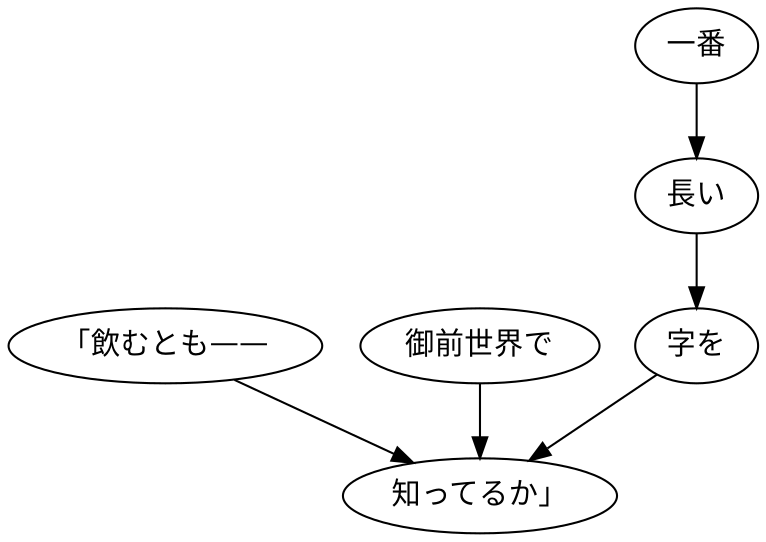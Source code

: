 digraph graph4618 {
	node0 [label="「飲むとも——"];
	node1 [label="御前世界で"];
	node2 [label="一番"];
	node3 [label="長い"];
	node4 [label="字を"];
	node5 [label="知ってるか」"];
	node0 -> node5;
	node1 -> node5;
	node2 -> node3;
	node3 -> node4;
	node4 -> node5;
}
